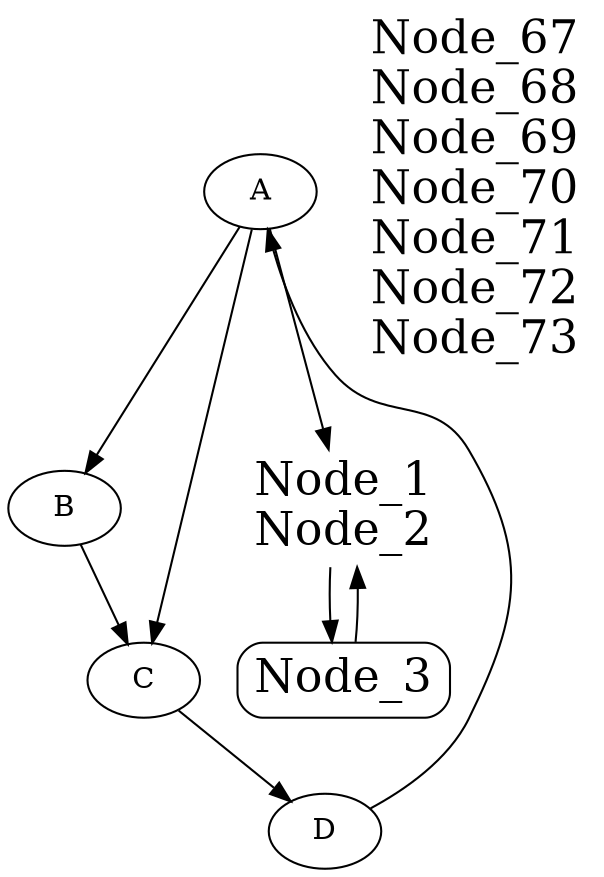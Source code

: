 digraph G {
A [label="A"];
B [label="B"];
C [label="C"];
D [label="D"];
A -> B;
A -> C;
B -> C;
C -> D;
D -> A;
subgraph "sub_graph_1" {
label="sub_graph_1";
Node_3 [shape=Mrecord, fontsize=22, label="Node_3"];
Node_1_Node_2 [label="Node_1\nNode_2", shape=plaintext, fontsize=22, color=red];
}

subgraph "sub_graph_2" {
label="sub_graph_2";
Node_67_Node_68_Node_69_Node_70_Node_71_Node_72_Node_73 [label="Node_67\nNode_68\nNode_69\nNode_70\nNode_71\nNode_72\nNode_73", shape=plaintext, fontsize=22, color=red];
}

Node_1_Node_2 -> Node_3;
A -> Node_1_Node_2;
Node_3 -> Node_1_Node_2;
}
